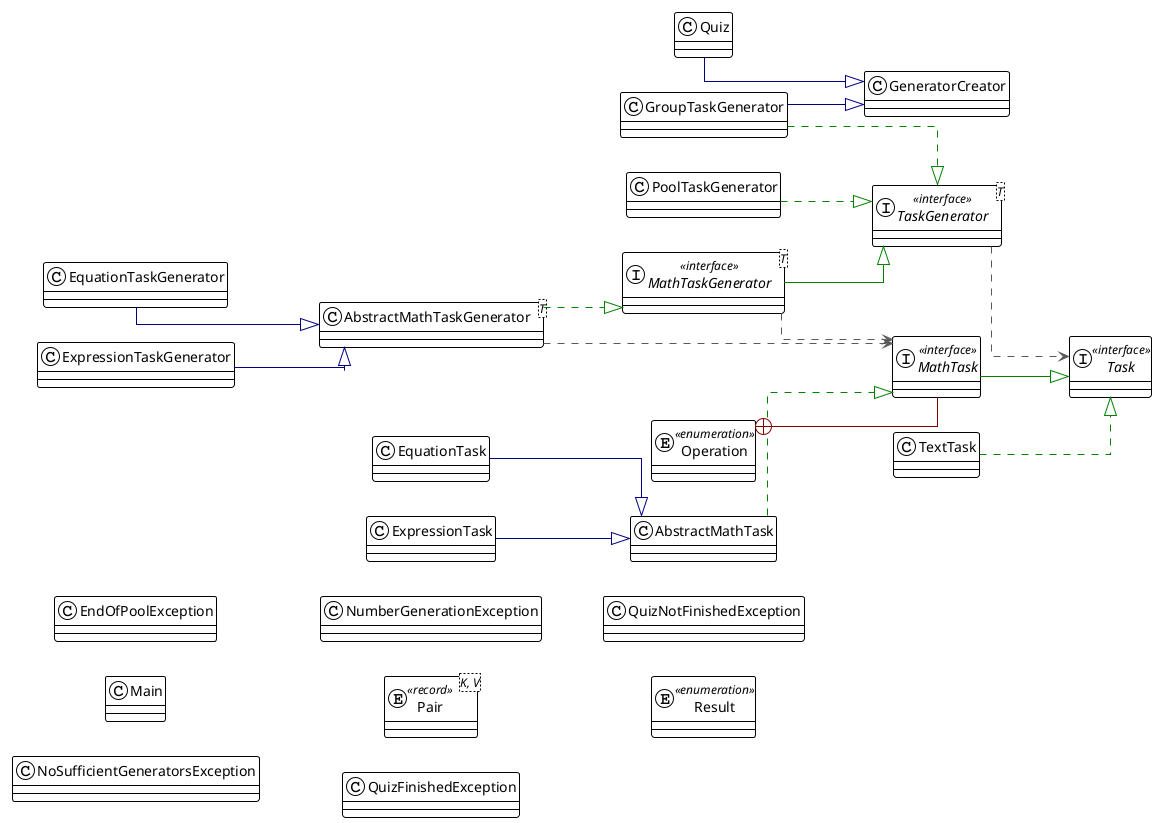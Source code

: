 @startuml

!theme plain
left to right direction
skinparam linetype ortho

class AbstractMathTask
class AbstractMathTaskGenerator<T>
class EndOfPoolException
class EquationTask
class EquationTaskGenerator
class ExpressionTask
class ExpressionTaskGenerator
class GeneratorCreator
class GroupTaskGenerator
class Main
interface MathTask << interface >>
interface MathTaskGenerator<T> << interface >>
class NoSufficientGeneratorsException
class NumberGenerationException
enum Operation << enumeration >>
entity Pair<K, V> << record >>
class PoolTaskGenerator
class Quiz
class QuizFinishedException
class QuizNotFinishedException
enum Result << enumeration >>
interface Task << interface >>
interface TaskGenerator<T> << interface >>
class TextTask

AbstractMathTask                 -[#008200,dashed]-^  MathTask                        
AbstractMathTaskGenerator        -[#595959,dashed]->  MathTask                        
AbstractMathTaskGenerator        -[#008200,dashed]-^  MathTaskGenerator               
EquationTask                     -[#000082,plain]-^  AbstractMathTask                
EquationTaskGenerator            -[#000082,plain]-^  AbstractMathTaskGenerator       
ExpressionTask                   -[#000082,plain]-^  AbstractMathTask                
ExpressionTaskGenerator          -[#000082,plain]-^  AbstractMathTaskGenerator       
GroupTaskGenerator               -[#000082,plain]-^  GeneratorCreator                
GroupTaskGenerator               -[#008200,dashed]-^  TaskGenerator                   
MathTask                         -[#008200,plain]-^  Task                            
MathTaskGenerator                -[#595959,dashed]->  MathTask                        
MathTaskGenerator                -[#008200,plain]-^  TaskGenerator                   
Operation                        +-[#820000,plain]-  MathTask                        
PoolTaskGenerator                -[#008200,dashed]-^  TaskGenerator                   
Quiz                             -[#000082,plain]-^  GeneratorCreator                
TaskGenerator                    -[#595959,dashed]->  Task                            
TextTask                         -[#008200,dashed]-^  Task                            
@enduml

